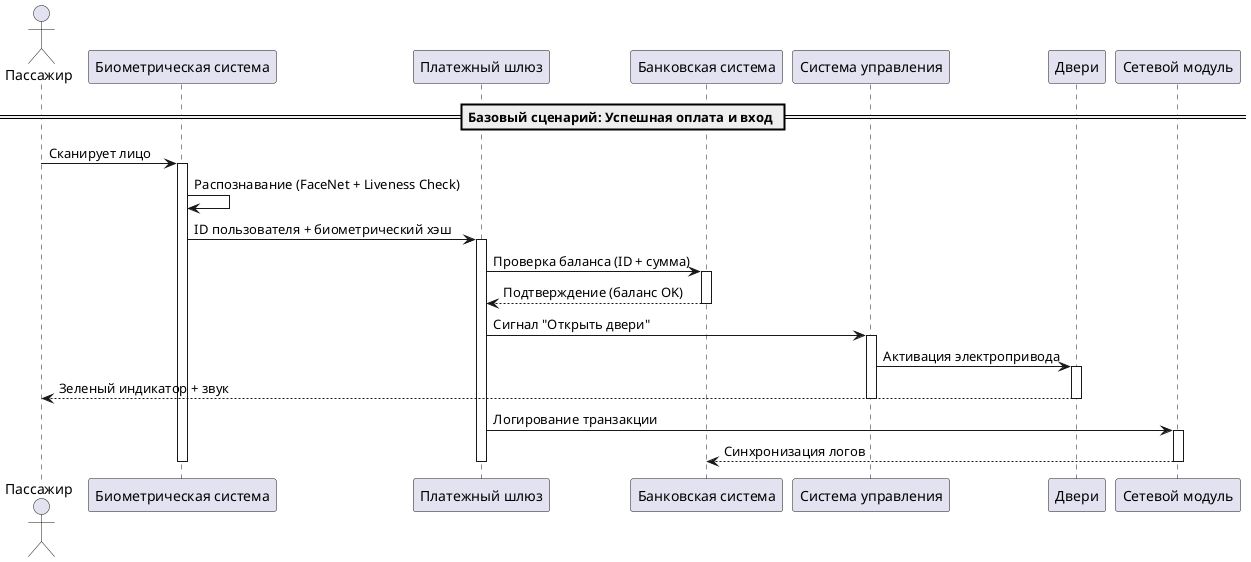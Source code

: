 @startuml
actor Пассажир
participant "Биометрическая система" as Bio
participant "Платежный шлюз" as Payments
participant "Банковская система" as Bank
participant "Система управления" as Control
participant "Двери" as Doors
participant "Сетевой модуль" as Network

== Базовый сценарий: Успешная оплата и вход ==

Пассажир -> Bio: Сканирует лицо
activate Bio
Bio -> Bio: Распознавание (FaceNet + Liveness Check)
Bio -> Payments: ID пользователя + биометрический хэш
activate Payments

Payments -> Bank: Проверка баланса (ID + сумма)
activate Bank
Bank --> Payments: Подтверждение (баланс OK)
deactivate Bank

Payments -> Control: Сигнал "Открыть двери"
activate Control
Control -> Doors: Активация электропривода
activate Doors
Doors --> Пассажир: Зеленый индикатор + звук
deactivate Doors
deactivate Control

Payments -> Network: Логирование транзакции
activate Network
Network --> Bank: Синхронизация логов
deactivate Network

deactivate Payments
deactivate Bio
@enduml
